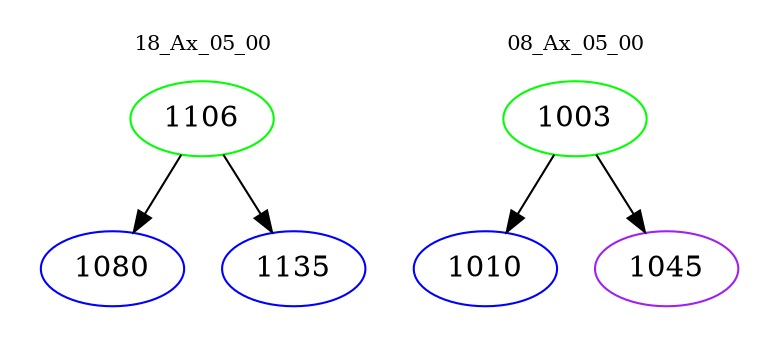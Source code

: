 digraph{
subgraph cluster_0 {
color = white
label = "18_Ax_05_00";
fontsize=10;
T0_1106 [label="1106", color="green"]
T0_1106 -> T0_1080 [color="black"]
T0_1080 [label="1080", color="blue"]
T0_1106 -> T0_1135 [color="black"]
T0_1135 [label="1135", color="blue"]
}
subgraph cluster_1 {
color = white
label = "08_Ax_05_00";
fontsize=10;
T1_1003 [label="1003", color="green"]
T1_1003 -> T1_1010 [color="black"]
T1_1010 [label="1010", color="blue"]
T1_1003 -> T1_1045 [color="black"]
T1_1045 [label="1045", color="purple"]
}
}
